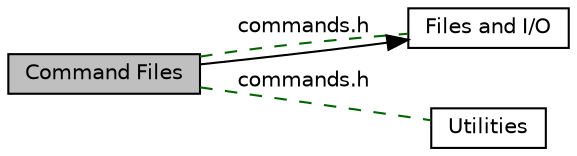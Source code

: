 digraph "Command Files"
{
  bgcolor="transparent";
  edge [fontname="Helvetica",fontsize="10",labelfontname="Helvetica",labelfontsize="10"];
  node [fontname="Helvetica",fontsize="10",shape=box];
  rankdir=LR;
  Node0 [label="Command Files",height=0.2,width=0.4,color="black", fillcolor="grey75", style="filled", fontcolor="black",tooltip="Functions to parse and interpret the content of Command Files."];
  Node1 [label="Files and I/O",height=0.2,width=0.4,color="black",URL="$group__file__utils.html",tooltip="Functions to parse, write, and convert various file formats and to deal with file system related issu..."];
  Node2 [label="Utilities",height=0.2,width=0.4,color="black",URL="$group__utils.html",tooltip=" "];
  Node1->Node0 [shape=plaintext, dir="back", style="solid"];
  Node0->Node2 [shape=plaintext, label="commands.h", color="darkgreen", dir="none", style="dashed"];
  Node0->Node1 [shape=plaintext, label="commands.h", color="darkgreen", dir="none", style="dashed"];
}
